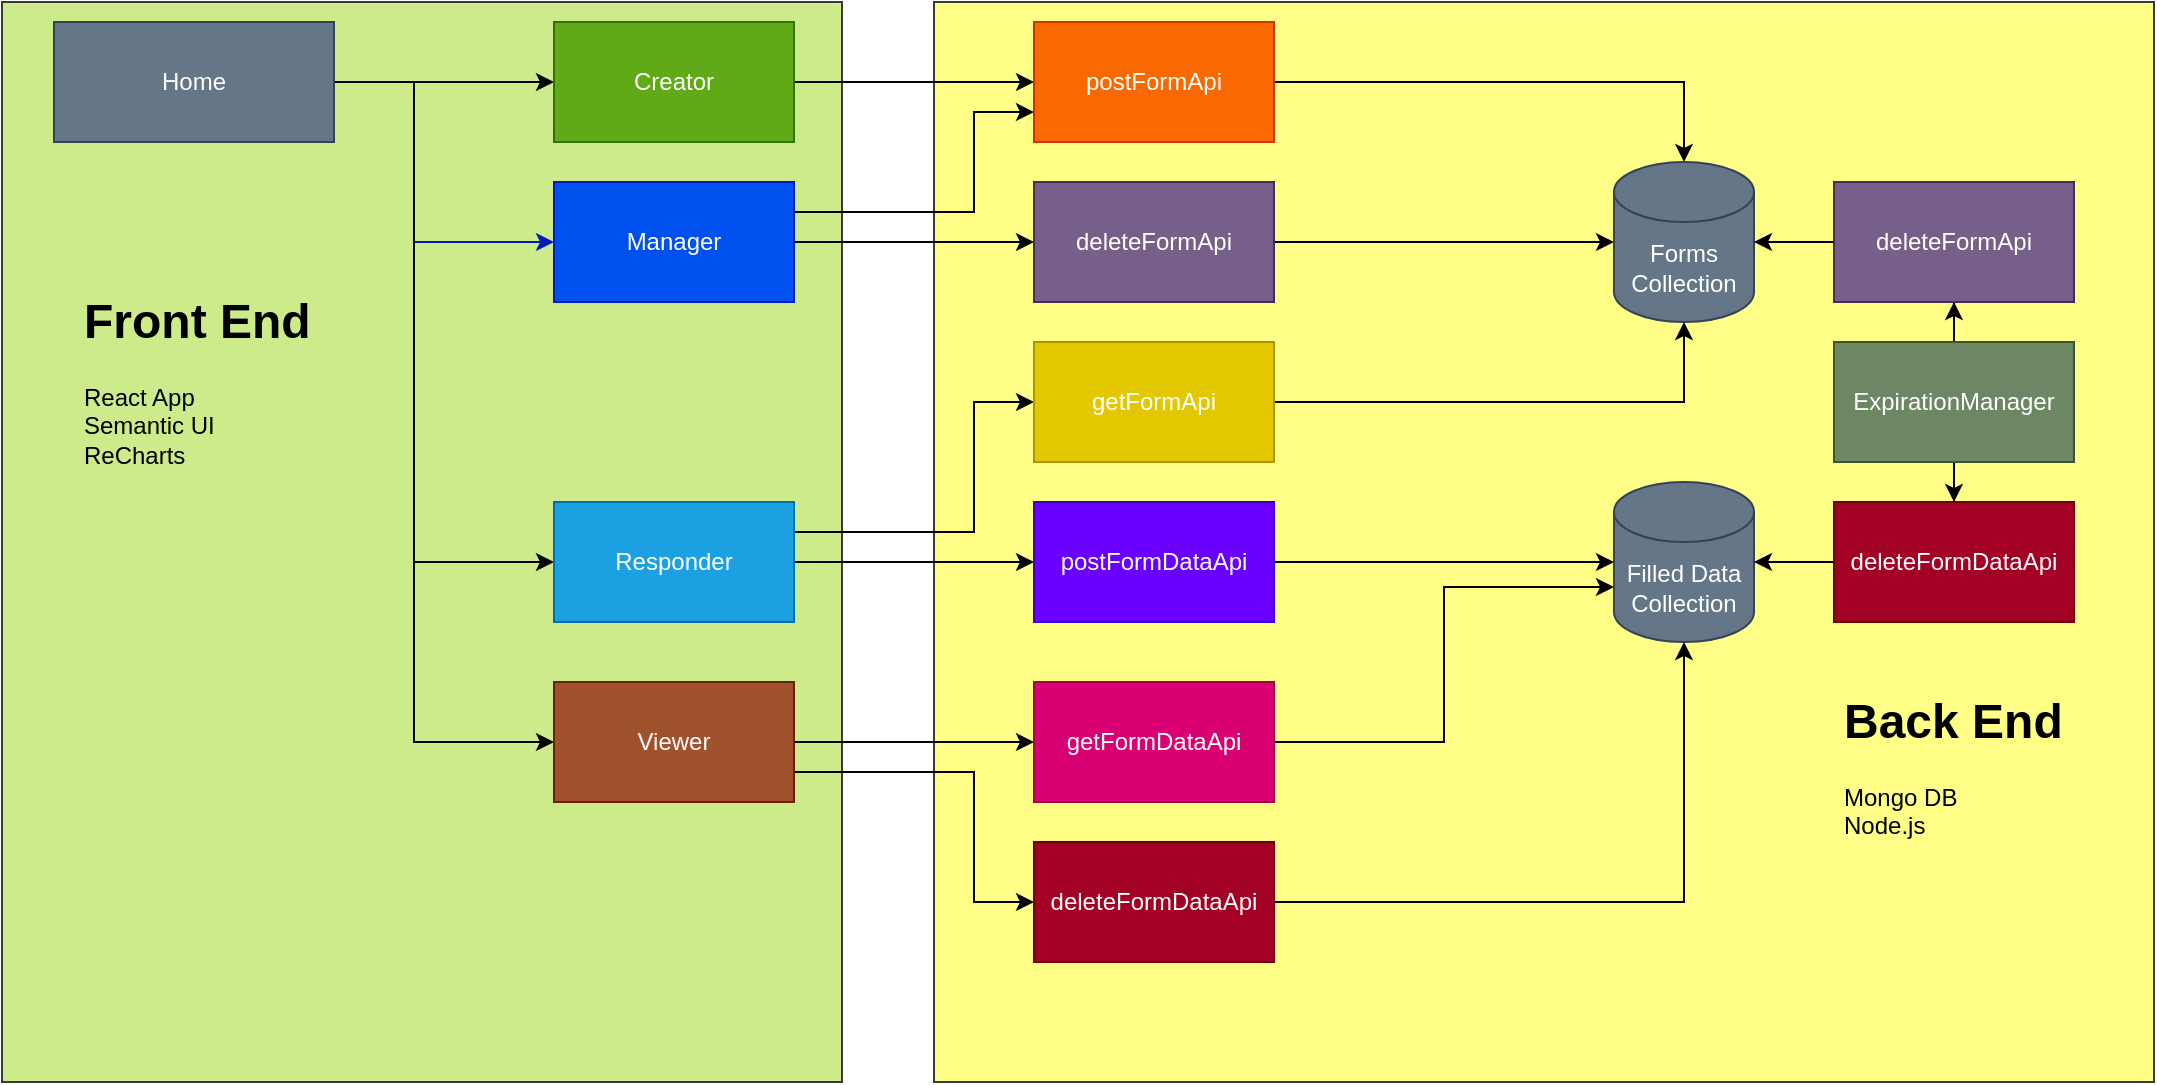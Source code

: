 <mxfile version="14.4.3" type="device" pages="3"><diagram id="ip0GD3TOABlRzmwwLlNi" name="Overview"><mxGraphModel dx="1773" dy="611" grid="1" gridSize="10" guides="1" tooltips="1" connect="1" arrows="1" fold="1" page="1" pageScale="1" pageWidth="827" pageHeight="1169" math="0" shadow="0"><root><mxCell id="ZzINj5HEhAjr9BYwhMm--0"/><mxCell id="ZzINj5HEhAjr9BYwhMm--1" parent="ZzINj5HEhAjr9BYwhMm--0"/><mxCell id="8KUjQ3FEUpqwFvOfP_J8-3" value="" style="rounded=0;whiteSpace=wrap;html=1;fillColor=#ffff88;strokeColor=#36393d;" parent="ZzINj5HEhAjr9BYwhMm--1" vertex="1"><mxGeometry x="-334" y="20" width="610" height="540" as="geometry"/></mxCell><mxCell id="8KUjQ3FEUpqwFvOfP_J8-1" value="" style="rounded=0;whiteSpace=wrap;html=1;fillColor=#cdeb8b;strokeColor=#36393d;" parent="ZzINj5HEhAjr9BYwhMm--1" vertex="1"><mxGeometry x="-800" y="20" width="420" height="540" as="geometry"/></mxCell><mxCell id="ZzINj5HEhAjr9BYwhMm--9" style="edgeStyle=orthogonalEdgeStyle;rounded=0;orthogonalLoop=1;jettySize=auto;html=1;exitX=1;exitY=0.5;exitDx=0;exitDy=0;" parent="ZzINj5HEhAjr9BYwhMm--1" source="ZzINj5HEhAjr9BYwhMm--2" target="ZzINj5HEhAjr9BYwhMm--3" edge="1"><mxGeometry relative="1" as="geometry"/></mxCell><mxCell id="ZzINj5HEhAjr9BYwhMm--10" style="edgeStyle=orthogonalEdgeStyle;rounded=0;orthogonalLoop=1;jettySize=auto;html=1;entryX=0;entryY=0.5;entryDx=0;entryDy=0;" parent="ZzINj5HEhAjr9BYwhMm--1" source="ZzINj5HEhAjr9BYwhMm--2" target="ZzINj5HEhAjr9BYwhMm--4" edge="1"><mxGeometry relative="1" as="geometry"><Array as="points"><mxPoint x="-594" y="60"/><mxPoint x="-594" y="300"/></Array></mxGeometry></mxCell><mxCell id="ZzINj5HEhAjr9BYwhMm--11" style="edgeStyle=orthogonalEdgeStyle;rounded=0;orthogonalLoop=1;jettySize=auto;html=1;entryX=0;entryY=0.5;entryDx=0;entryDy=0;fillColor=#0050ef;strokeColor=#001DBC;" parent="ZzINj5HEhAjr9BYwhMm--1" source="ZzINj5HEhAjr9BYwhMm--2" target="ZzINj5HEhAjr9BYwhMm--7" edge="1"><mxGeometry relative="1" as="geometry"><Array as="points"><mxPoint x="-594" y="60"/><mxPoint x="-594" y="140"/></Array></mxGeometry></mxCell><mxCell id="ZzINj5HEhAjr9BYwhMm--12" style="edgeStyle=orthogonalEdgeStyle;rounded=0;orthogonalLoop=1;jettySize=auto;html=1;entryX=0;entryY=0.5;entryDx=0;entryDy=0;" parent="ZzINj5HEhAjr9BYwhMm--1" source="ZzINj5HEhAjr9BYwhMm--2" target="ZzINj5HEhAjr9BYwhMm--8" edge="1"><mxGeometry relative="1" as="geometry"><Array as="points"><mxPoint x="-594" y="60"/><mxPoint x="-594" y="390"/></Array></mxGeometry></mxCell><mxCell id="ZzINj5HEhAjr9BYwhMm--2" value="Home" style="rounded=0;whiteSpace=wrap;html=1;fillColor=#647687;strokeColor=#314354;fontColor=#ffffff;" parent="ZzINj5HEhAjr9BYwhMm--1" vertex="1"><mxGeometry x="-774" y="30" width="140" height="60" as="geometry"/></mxCell><mxCell id="8KUjQ3FEUpqwFvOfP_J8-18" style="edgeStyle=orthogonalEdgeStyle;rounded=0;orthogonalLoop=1;jettySize=auto;html=1;exitX=1;exitY=0.5;exitDx=0;exitDy=0;entryX=0;entryY=0.5;entryDx=0;entryDy=0;" parent="ZzINj5HEhAjr9BYwhMm--1" source="ZzINj5HEhAjr9BYwhMm--3" target="8KUjQ3FEUpqwFvOfP_J8-6" edge="1"><mxGeometry relative="1" as="geometry"/></mxCell><mxCell id="ZzINj5HEhAjr9BYwhMm--3" value="Creator" style="rounded=0;whiteSpace=wrap;html=1;fillColor=#60a917;strokeColor=#2D7600;fontColor=#ffffff;" parent="ZzINj5HEhAjr9BYwhMm--1" vertex="1"><mxGeometry x="-524" y="30" width="120" height="60" as="geometry"/></mxCell><mxCell id="8KUjQ3FEUpqwFvOfP_J8-23" style="edgeStyle=orthogonalEdgeStyle;rounded=0;orthogonalLoop=1;jettySize=auto;html=1;exitX=1;exitY=0.5;exitDx=0;exitDy=0;entryX=0;entryY=0.5;entryDx=0;entryDy=0;" parent="ZzINj5HEhAjr9BYwhMm--1" source="ZzINj5HEhAjr9BYwhMm--4" target="v5hkT7UyD2y0NiFQDt-x-2" edge="1"><mxGeometry relative="1" as="geometry"/></mxCell><mxCell id="KVjJ1dFbnDkXDLXnXklk-0" style="edgeStyle=orthogonalEdgeStyle;rounded=0;orthogonalLoop=1;jettySize=auto;html=1;exitX=1;exitY=0.25;exitDx=0;exitDy=0;entryX=0;entryY=0.5;entryDx=0;entryDy=0;" parent="ZzINj5HEhAjr9BYwhMm--1" source="ZzINj5HEhAjr9BYwhMm--4" target="8KUjQ3FEUpqwFvOfP_J8-7" edge="1"><mxGeometry relative="1" as="geometry"><Array as="points"><mxPoint x="-314" y="285"/><mxPoint x="-314" y="220"/></Array></mxGeometry></mxCell><mxCell id="ZzINj5HEhAjr9BYwhMm--4" value="Responder" style="rounded=0;whiteSpace=wrap;html=1;fillColor=#1ba1e2;strokeColor=#006EAF;fontColor=#ffffff;" parent="ZzINj5HEhAjr9BYwhMm--1" vertex="1"><mxGeometry x="-524" y="270" width="120" height="60" as="geometry"/></mxCell><mxCell id="8KUjQ3FEUpqwFvOfP_J8-24" style="edgeStyle=orthogonalEdgeStyle;rounded=0;orthogonalLoop=1;jettySize=auto;html=1;entryX=0;entryY=0.5;entryDx=0;entryDy=0;" parent="ZzINj5HEhAjr9BYwhMm--1" source="ZzINj5HEhAjr9BYwhMm--7" target="8KUjQ3FEUpqwFvOfP_J8-8" edge="1"><mxGeometry relative="1" as="geometry"/></mxCell><mxCell id="v5hkT7UyD2y0NiFQDt-x-8" style="edgeStyle=orthogonalEdgeStyle;rounded=0;orthogonalLoop=1;jettySize=auto;html=1;exitX=1;exitY=0.25;exitDx=0;exitDy=0;entryX=0;entryY=0.75;entryDx=0;entryDy=0;" parent="ZzINj5HEhAjr9BYwhMm--1" source="ZzINj5HEhAjr9BYwhMm--7" target="8KUjQ3FEUpqwFvOfP_J8-6" edge="1"><mxGeometry relative="1" as="geometry"><Array as="points"><mxPoint x="-314" y="125"/><mxPoint x="-314" y="75"/></Array></mxGeometry></mxCell><mxCell id="ZzINj5HEhAjr9BYwhMm--7" value="Manager" style="rounded=0;whiteSpace=wrap;html=1;fillColor=#0050ef;strokeColor=#001DBC;fontColor=#ffffff;" parent="ZzINj5HEhAjr9BYwhMm--1" vertex="1"><mxGeometry x="-524" y="110" width="120" height="60" as="geometry"/></mxCell><mxCell id="5HTo24zrofHXZ0VNG239-2" style="edgeStyle=orthogonalEdgeStyle;rounded=0;orthogonalLoop=1;jettySize=auto;html=1;" parent="ZzINj5HEhAjr9BYwhMm--1" source="ZzINj5HEhAjr9BYwhMm--8" target="v5hkT7UyD2y0NiFQDt-x-4" edge="1"><mxGeometry relative="1" as="geometry"/></mxCell><mxCell id="5HTo24zrofHXZ0VNG239-3" style="edgeStyle=orthogonalEdgeStyle;rounded=0;orthogonalLoop=1;jettySize=auto;html=1;exitX=1;exitY=0.75;exitDx=0;exitDy=0;entryX=0;entryY=0.5;entryDx=0;entryDy=0;" parent="ZzINj5HEhAjr9BYwhMm--1" source="ZzINj5HEhAjr9BYwhMm--8" target="v5hkT7UyD2y0NiFQDt-x-5" edge="1"><mxGeometry relative="1" as="geometry"><Array as="points"><mxPoint x="-314" y="405"/><mxPoint x="-314" y="470"/></Array></mxGeometry></mxCell><mxCell id="ZzINj5HEhAjr9BYwhMm--8" value="Viewer" style="rounded=0;whiteSpace=wrap;html=1;fillColor=#a0522d;strokeColor=#6D1F00;fontColor=#ffffff;" parent="ZzINj5HEhAjr9BYwhMm--1" vertex="1"><mxGeometry x="-524" y="360" width="120" height="60" as="geometry"/></mxCell><mxCell id="8KUjQ3FEUpqwFvOfP_J8-2" value="&lt;h1&gt;Front End&lt;/h1&gt;&lt;div&gt;React App&lt;/div&gt;&lt;div&gt;Semantic UI&lt;/div&gt;&lt;div&gt;ReCharts&lt;/div&gt;" style="text;html=1;strokeColor=none;fillColor=none;spacing=5;spacingTop=-20;whiteSpace=wrap;overflow=hidden;rounded=0;" parent="ZzINj5HEhAjr9BYwhMm--1" vertex="1"><mxGeometry x="-764" y="160" width="140" height="100" as="geometry"/></mxCell><mxCell id="8KUjQ3FEUpqwFvOfP_J8-4" value="&lt;h1&gt;Back End&lt;/h1&gt;&lt;div&gt;Mongo DB&lt;/div&gt;&lt;div&gt;Node.js&lt;/div&gt;" style="text;html=1;strokeColor=none;fillColor=none;spacing=5;spacingTop=-20;whiteSpace=wrap;overflow=hidden;rounded=0;" parent="ZzINj5HEhAjr9BYwhMm--1" vertex="1"><mxGeometry x="116" y="360" width="140" height="90" as="geometry"/></mxCell><mxCell id="5HTo24zrofHXZ0VNG239-11" style="edgeStyle=orthogonalEdgeStyle;rounded=0;orthogonalLoop=1;jettySize=auto;html=1;" parent="ZzINj5HEhAjr9BYwhMm--1" source="8KUjQ3FEUpqwFvOfP_J8-6" target="8KUjQ3FEUpqwFvOfP_J8-16" edge="1"><mxGeometry relative="1" as="geometry"/></mxCell><mxCell id="8KUjQ3FEUpqwFvOfP_J8-6" value="postFormApi" style="rounded=0;whiteSpace=wrap;html=1;fillColor=#fa6800;strokeColor=#C73500;fontColor=#ffffff;" parent="ZzINj5HEhAjr9BYwhMm--1" vertex="1"><mxGeometry x="-284" y="30" width="120" height="60" as="geometry"/></mxCell><mxCell id="5HTo24zrofHXZ0VNG239-8" style="edgeStyle=orthogonalEdgeStyle;rounded=0;orthogonalLoop=1;jettySize=auto;html=1;" parent="ZzINj5HEhAjr9BYwhMm--1" source="8KUjQ3FEUpqwFvOfP_J8-7" target="8KUjQ3FEUpqwFvOfP_J8-16" edge="1"><mxGeometry relative="1" as="geometry"/></mxCell><mxCell id="8KUjQ3FEUpqwFvOfP_J8-7" value="getFormApi" style="rounded=0;whiteSpace=wrap;html=1;fillColor=#e3c800;strokeColor=#B09500;fontColor=#ffffff;" parent="ZzINj5HEhAjr9BYwhMm--1" vertex="1"><mxGeometry x="-284" y="190" width="120" height="60" as="geometry"/></mxCell><mxCell id="5HTo24zrofHXZ0VNG239-10" style="edgeStyle=orthogonalEdgeStyle;rounded=0;orthogonalLoop=1;jettySize=auto;html=1;entryX=0;entryY=0.5;entryDx=0;entryDy=0;entryPerimeter=0;" parent="ZzINj5HEhAjr9BYwhMm--1" source="8KUjQ3FEUpqwFvOfP_J8-8" target="8KUjQ3FEUpqwFvOfP_J8-16" edge="1"><mxGeometry relative="1" as="geometry"/></mxCell><mxCell id="8KUjQ3FEUpqwFvOfP_J8-8" value="deleteFormApi" style="rounded=0;whiteSpace=wrap;html=1;fillColor=#76608a;strokeColor=#432D57;fontColor=#ffffff;" parent="ZzINj5HEhAjr9BYwhMm--1" vertex="1"><mxGeometry x="-284" y="110" width="120" height="60" as="geometry"/></mxCell><mxCell id="8KUjQ3FEUpqwFvOfP_J8-16" value="Forms Collection" style="shape=cylinder3;whiteSpace=wrap;html=1;boundedLbl=1;backgroundOutline=1;size=15;fillColor=#647687;strokeColor=#314354;fontColor=#ffffff;" parent="ZzINj5HEhAjr9BYwhMm--1" vertex="1"><mxGeometry x="6" y="100" width="70" height="80" as="geometry"/></mxCell><mxCell id="v5hkT7UyD2y0NiFQDt-x-1" value="Filled Data Collection" style="shape=cylinder3;whiteSpace=wrap;html=1;boundedLbl=1;backgroundOutline=1;size=15;fillColor=#647687;strokeColor=#314354;fontColor=#ffffff;" parent="ZzINj5HEhAjr9BYwhMm--1" vertex="1"><mxGeometry x="6" y="260" width="70" height="80" as="geometry"/></mxCell><mxCell id="5HTo24zrofHXZ0VNG239-4" style="edgeStyle=orthogonalEdgeStyle;rounded=0;orthogonalLoop=1;jettySize=auto;html=1;" parent="ZzINj5HEhAjr9BYwhMm--1" source="v5hkT7UyD2y0NiFQDt-x-2" target="v5hkT7UyD2y0NiFQDt-x-1" edge="1"><mxGeometry relative="1" as="geometry"/></mxCell><mxCell id="v5hkT7UyD2y0NiFQDt-x-2" value="postFormDataApi" style="rounded=0;whiteSpace=wrap;html=1;fillColor=#6a00ff;strokeColor=#3700CC;fontColor=#ffffff;" parent="ZzINj5HEhAjr9BYwhMm--1" vertex="1"><mxGeometry x="-284" y="270" width="120" height="60" as="geometry"/></mxCell><mxCell id="5HTo24zrofHXZ0VNG239-5" style="edgeStyle=orthogonalEdgeStyle;rounded=0;orthogonalLoop=1;jettySize=auto;html=1;entryX=0;entryY=0;entryDx=0;entryDy=52.5;entryPerimeter=0;" parent="ZzINj5HEhAjr9BYwhMm--1" source="v5hkT7UyD2y0NiFQDt-x-4" target="v5hkT7UyD2y0NiFQDt-x-1" edge="1"><mxGeometry relative="1" as="geometry"/></mxCell><mxCell id="v5hkT7UyD2y0NiFQDt-x-4" value="getFormDataApi" style="rounded=0;whiteSpace=wrap;html=1;fillColor=#d80073;strokeColor=#A50040;fontColor=#ffffff;" parent="ZzINj5HEhAjr9BYwhMm--1" vertex="1"><mxGeometry x="-284" y="360" width="120" height="60" as="geometry"/></mxCell><mxCell id="5HTo24zrofHXZ0VNG239-7" style="edgeStyle=orthogonalEdgeStyle;rounded=0;orthogonalLoop=1;jettySize=auto;html=1;entryX=0.5;entryY=1;entryDx=0;entryDy=0;entryPerimeter=0;" parent="ZzINj5HEhAjr9BYwhMm--1" source="v5hkT7UyD2y0NiFQDt-x-5" target="v5hkT7UyD2y0NiFQDt-x-1" edge="1"><mxGeometry relative="1" as="geometry"/></mxCell><mxCell id="v5hkT7UyD2y0NiFQDt-x-5" value="deleteFormDataApi" style="rounded=0;whiteSpace=wrap;html=1;fillColor=#a20025;strokeColor=#6F0000;fontColor=#ffffff;" parent="ZzINj5HEhAjr9BYwhMm--1" vertex="1"><mxGeometry x="-284" y="440" width="120" height="60" as="geometry"/></mxCell><mxCell id="vn7jpldYnBjdWPEOqDJO-8" value="" style="edgeStyle=orthogonalEdgeStyle;rounded=0;orthogonalLoop=1;jettySize=auto;html=1;" parent="ZzINj5HEhAjr9BYwhMm--1" source="vn7jpldYnBjdWPEOqDJO-2" target="vn7jpldYnBjdWPEOqDJO-4" edge="1"><mxGeometry relative="1" as="geometry"/></mxCell><mxCell id="vn7jpldYnBjdWPEOqDJO-9" value="" style="edgeStyle=orthogonalEdgeStyle;rounded=0;orthogonalLoop=1;jettySize=auto;html=1;" parent="ZzINj5HEhAjr9BYwhMm--1" source="vn7jpldYnBjdWPEOqDJO-2" target="vn7jpldYnBjdWPEOqDJO-3" edge="1"><mxGeometry relative="1" as="geometry"/></mxCell><mxCell id="vn7jpldYnBjdWPEOqDJO-2" value="ExpirationManager" style="rounded=0;whiteSpace=wrap;html=1;fillColor=#6d8764;strokeColor=#3A5431;fontColor=#ffffff;" parent="ZzINj5HEhAjr9BYwhMm--1" vertex="1"><mxGeometry x="116" y="190" width="120" height="60" as="geometry"/></mxCell><mxCell id="vn7jpldYnBjdWPEOqDJO-5" value="" style="edgeStyle=orthogonalEdgeStyle;rounded=0;orthogonalLoop=1;jettySize=auto;html=1;" parent="ZzINj5HEhAjr9BYwhMm--1" source="vn7jpldYnBjdWPEOqDJO-3" target="8KUjQ3FEUpqwFvOfP_J8-16" edge="1"><mxGeometry relative="1" as="geometry"/></mxCell><mxCell id="vn7jpldYnBjdWPEOqDJO-3" value="deleteFormApi" style="rounded=0;whiteSpace=wrap;html=1;fillColor=#76608a;strokeColor=#432D57;fontColor=#ffffff;" parent="ZzINj5HEhAjr9BYwhMm--1" vertex="1"><mxGeometry x="116" y="110" width="120" height="60" as="geometry"/></mxCell><mxCell id="vn7jpldYnBjdWPEOqDJO-6" value="" style="edgeStyle=orthogonalEdgeStyle;rounded=0;orthogonalLoop=1;jettySize=auto;html=1;" parent="ZzINj5HEhAjr9BYwhMm--1" source="vn7jpldYnBjdWPEOqDJO-4" target="v5hkT7UyD2y0NiFQDt-x-1" edge="1"><mxGeometry relative="1" as="geometry"/></mxCell><mxCell id="vn7jpldYnBjdWPEOqDJO-4" value="deleteFormDataApi" style="rounded=0;whiteSpace=wrap;html=1;fillColor=#a20025;strokeColor=#6F0000;fontColor=#ffffff;" parent="ZzINj5HEhAjr9BYwhMm--1" vertex="1"><mxGeometry x="116" y="270" width="120" height="60" as="geometry"/></mxCell></root></mxGraphModel></diagram><diagram id="ZBLLXmdxdSICBbJErxGB" name="Creator Prototype"><mxGraphModel dx="1639" dy="815" grid="1" gridSize="10" guides="1" tooltips="1" connect="1" arrows="1" fold="1" page="1" pageScale="1" pageWidth="827" pageHeight="1169" math="0" shadow="0"><root><mxCell id="XFhWox2YsQf1hIdCXgJh-0"/><mxCell id="XFhWox2YsQf1hIdCXgJh-1" parent="XFhWox2YsQf1hIdCXgJh-0"/><mxCell id="DUW1OQZCV5YtFnMzEw4C-5" value="" style="rounded=0;whiteSpace=wrap;html=1;fillColor=#1ba1e2;strokeColor=#006EAF;fontColor=#ffffff;" parent="XFhWox2YsQf1hIdCXgJh-1" vertex="1"><mxGeometry x="-790" y="470" width="940" height="260" as="geometry"/></mxCell><mxCell id="v8adt-NJSHL02NhxURYE-0" value="Canvas" style="rounded=0;whiteSpace=wrap;html=1;fillColor=#e1d5e7;strokeColor=#9673a6;" parent="XFhWox2YsQf1hIdCXgJh-1" vertex="1"><mxGeometry x="-290" y="240" width="120" height="60" as="geometry"/></mxCell><mxCell id="v8adt-NJSHL02NhxURYE-9" style="edgeStyle=orthogonalEdgeStyle;rounded=0;orthogonalLoop=1;jettySize=auto;html=1;exitX=0;exitY=0.5;exitDx=0;exitDy=0;" parent="XFhWox2YsQf1hIdCXgJh-1" source="v8adt-NJSHL02NhxURYE-1" edge="1"><mxGeometry relative="1" as="geometry"><mxPoint x="-760" y="211" as="targetPoint"/></mxGeometry></mxCell><mxCell id="DUW1OQZCV5YtFnMzEw4C-11" value="sendTool" style="edgeLabel;html=1;align=center;verticalAlign=middle;resizable=0;points=[];fontStyle=1" parent="v8adt-NJSHL02NhxURYE-9" vertex="1" connectable="0"><mxGeometry x="-0.277" y="1" relative="1" as="geometry"><mxPoint as="offset"/></mxGeometry></mxCell><mxCell id="v8adt-NJSHL02NhxURYE-1" value="Tools" style="rounded=0;whiteSpace=wrap;html=1;fillColor=#d5e8d4;strokeColor=#82b366;" parent="XFhWox2YsQf1hIdCXgJh-1" vertex="1"><mxGeometry x="-560" y="340" width="120" height="60" as="geometry"/></mxCell><mxCell id="v8adt-NJSHL02NhxURYE-5" style="edgeStyle=orthogonalEdgeStyle;rounded=0;orthogonalLoop=1;jettySize=auto;html=1;entryX=1;entryY=0.75;entryDx=0;entryDy=0;exitX=0;exitY=0.75;exitDx=0;exitDy=0;" parent="XFhWox2YsQf1hIdCXgJh-1" source="v8adt-NJSHL02NhxURYE-2" target="v8adt-NJSHL02NhxURYE-4" edge="1"><mxGeometry relative="1" as="geometry"/></mxCell><mxCell id="DUW1OQZCV5YtFnMzEw4C-14" value="&lt;b&gt;sendAction&lt;/b&gt;" style="edgeLabel;html=1;align=center;verticalAlign=middle;resizable=0;points=[];" parent="v8adt-NJSHL02NhxURYE-5" vertex="1" connectable="0"><mxGeometry x="-0.032" y="-1" relative="1" as="geometry"><mxPoint as="offset"/></mxGeometry></mxCell><mxCell id="Ub5a3j91QYYkffyeymH4-0" style="edgeStyle=orthogonalEdgeStyle;rounded=0;orthogonalLoop=1;jettySize=auto;html=1;exitX=0;exitY=0.25;exitDx=0;exitDy=0;entryX=0.5;entryY=1;entryDx=0;entryDy=0;" parent="XFhWox2YsQf1hIdCXgJh-1" source="v8adt-NJSHL02NhxURYE-2" target="v8adt-NJSHL02NhxURYE-12" edge="1"><mxGeometry relative="1" as="geometry"/></mxCell><mxCell id="Ub5a3j91QYYkffyeymH4-1" value="previewForm" style="edgeLabel;html=1;align=center;verticalAlign=middle;resizable=0;points=[];fontStyle=1" parent="Ub5a3j91QYYkffyeymH4-0" vertex="1" connectable="0"><mxGeometry x="-0.032" y="-2" relative="1" as="geometry"><mxPoint as="offset"/></mxGeometry></mxCell><mxCell id="v8adt-NJSHL02NhxURYE-2" value="Creator Menu" style="rounded=0;whiteSpace=wrap;html=1;fillColor=#ffe6cc;strokeColor=#d79b00;fontStyle=1" parent="XFhWox2YsQf1hIdCXgJh-1" vertex="1"><mxGeometry x="-290" y="150" width="120" height="60" as="geometry"/></mxCell><mxCell id="4fm5DcUZ0HE-MeSyiVo0-0" style="edgeStyle=orthogonalEdgeStyle;rounded=0;orthogonalLoop=1;jettySize=auto;html=1;exitX=0.855;exitY=1;exitDx=0;exitDy=-4.35;exitPerimeter=0;entryX=0.675;entryY=0;entryDx=0;entryDy=0;entryPerimeter=0;" parent="XFhWox2YsQf1hIdCXgJh-1" source="v8adt-NJSHL02NhxURYE-3" target="v8adt-NJSHL02NhxURYE-4" edge="1"><mxGeometry relative="1" as="geometry"/></mxCell><mxCell id="oweIoqwAIqtZ7DDy4SrF-1" value="getContext" style="edgeLabel;html=1;align=center;verticalAlign=middle;resizable=0;points=[];" parent="4fm5DcUZ0HE-MeSyiVo0-0" vertex="1" connectable="0"><mxGeometry x="0.054" y="1" relative="1" as="geometry"><mxPoint x="18.35" y="-3.83" as="offset"/></mxGeometry></mxCell><mxCell id="DUW1OQZCV5YtFnMzEw4C-18" style="edgeStyle=orthogonalEdgeStyle;rounded=0;orthogonalLoop=1;jettySize=auto;html=1;" parent="XFhWox2YsQf1hIdCXgJh-1" source="v8adt-NJSHL02NhxURYE-3" target="v8adt-NJSHL02NhxURYE-12" edge="1"><mxGeometry relative="1" as="geometry"/></mxCell><mxCell id="Ub5a3j91QYYkffyeymH4-2" value="getContext" style="edgeLabel;html=1;align=center;verticalAlign=middle;resizable=0;points=[];" parent="DUW1OQZCV5YtFnMzEw4C-18" vertex="1" connectable="0"><mxGeometry x="0.311" relative="1" as="geometry"><mxPoint x="-19" as="offset"/></mxGeometry></mxCell><mxCell id="v8adt-NJSHL02NhxURYE-3" value="Context" style="shape=cylinder3;whiteSpace=wrap;html=1;boundedLbl=1;backgroundOutline=1;size=15;fillColor=#647687;strokeColor=#314354;fontColor=#ffffff;" parent="XFhWox2YsQf1hIdCXgJh-1" vertex="1"><mxGeometry x="-750" width="60" height="80" as="geometry"/></mxCell><mxCell id="v8adt-NJSHL02NhxURYE-7" style="edgeStyle=orthogonalEdgeStyle;rounded=0;orthogonalLoop=1;jettySize=auto;html=1;entryX=0;entryY=0.5;entryDx=0;entryDy=0;" parent="XFhWox2YsQf1hIdCXgJh-1" source="4fm5DcUZ0HE-MeSyiVo0-4" target="v8adt-NJSHL02NhxURYE-0" edge="1"><mxGeometry relative="1" as="geometry"><Array as="points"/></mxGeometry></mxCell><mxCell id="DUW1OQZCV5YtFnMzEw4C-13" value="component" style="edgeLabel;html=1;align=center;verticalAlign=middle;resizable=0;points=[];" parent="v8adt-NJSHL02NhxURYE-7" vertex="1" connectable="0"><mxGeometry x="-0.275" y="-2" relative="1" as="geometry"><mxPoint x="11" y="-2" as="offset"/></mxGeometry></mxCell><mxCell id="4fm5DcUZ0HE-MeSyiVo0-3" style="edgeStyle=orthogonalEdgeStyle;rounded=0;orthogonalLoop=1;jettySize=auto;html=1;exitX=0.5;exitY=0;exitDx=0;exitDy=0;entryX=0.5;entryY=1;entryDx=0;entryDy=0;entryPerimeter=0;" parent="XFhWox2YsQf1hIdCXgJh-1" source="v8adt-NJSHL02NhxURYE-4" target="v8adt-NJSHL02NhxURYE-3" edge="1"><mxGeometry relative="1" as="geometry"/></mxCell><mxCell id="oweIoqwAIqtZ7DDy4SrF-0" value="setContext" style="edgeLabel;html=1;align=center;verticalAlign=middle;resizable=0;points=[];" parent="4fm5DcUZ0HE-MeSyiVo0-3" vertex="1" connectable="0"><mxGeometry x="0.114" y="1" relative="1" as="geometry"><mxPoint x="-29" as="offset"/></mxGeometry></mxCell><mxCell id="v8adt-NJSHL02NhxURYE-4" value="Creator" style="rounded=0;whiteSpace=wrap;html=1;fillColor=#fff2cc;strokeColor=#d6b656;" parent="XFhWox2YsQf1hIdCXgJh-1" vertex="1"><mxGeometry x="-780" y="150" width="120" height="60" as="geometry"/></mxCell><mxCell id="DUW1OQZCV5YtFnMzEw4C-4" style="edgeStyle=orthogonalEdgeStyle;rounded=0;orthogonalLoop=1;jettySize=auto;html=1;exitX=1;exitY=0.25;exitDx=0;exitDy=0;entryX=0;entryY=0.25;entryDx=0;entryDy=0;" parent="XFhWox2YsQf1hIdCXgJh-1" source="v8adt-NJSHL02NhxURYE-12" target="DUW1OQZCV5YtFnMzEw4C-0" edge="1"><mxGeometry relative="1" as="geometry"/></mxCell><mxCell id="DUW1OQZCV5YtFnMzEw4C-16" value="createNewTool" style="edgeLabel;html=1;align=center;verticalAlign=middle;resizable=0;points=[];" parent="DUW1OQZCV5YtFnMzEw4C-4" vertex="1" connectable="0"><mxGeometry x="-0.105" y="-1" relative="1" as="geometry"><mxPoint as="offset"/></mxGeometry></mxCell><mxCell id="v8adt-NJSHL02NhxURYE-12" value="Preview" style="rounded=0;whiteSpace=wrap;html=1;fillColor=#f8cecc;strokeColor=#b85450;" parent="XFhWox2YsQf1hIdCXgJh-1" vertex="1"><mxGeometry x="-600" y="10" width="120" height="60" as="geometry"/></mxCell><mxCell id="0p5B9C4igh3N_KUCHto4-0" value="" style="edgeStyle=orthogonalEdgeStyle;rounded=0;orthogonalLoop=1;jettySize=auto;html=1;" parent="XFhWox2YsQf1hIdCXgJh-1" source="0p5B9C4igh3N_KUCHto4-1" target="0p5B9C4igh3N_KUCHto4-5" edge="1"><mxGeometry relative="1" as="geometry"/></mxCell><mxCell id="0p5B9C4igh3N_KUCHto4-1" value="createCanvasTool" style="rounded=0;whiteSpace=wrap;html=1;fillColor=#d5e8d4;strokeColor=#82b366;" parent="XFhWox2YsQf1hIdCXgJh-1" vertex="1"><mxGeometry x="-320" y="540" width="120" height="60" as="geometry"/></mxCell><mxCell id="0p5B9C4igh3N_KUCHto4-2" value="" style="edgeStyle=orthogonalEdgeStyle;rounded=0;orthogonalLoop=1;jettySize=auto;html=1;" parent="XFhWox2YsQf1hIdCXgJh-1" source="0p5B9C4igh3N_KUCHto4-4" target="0p5B9C4igh3N_KUCHto4-1" edge="1"><mxGeometry relative="1" as="geometry"/></mxCell><mxCell id="0p5B9C4igh3N_KUCHto4-3" value="Props" style="edgeLabel;html=1;align=center;verticalAlign=middle;resizable=0;points=[];" parent="0p5B9C4igh3N_KUCHto4-2" vertex="1" connectable="0"><mxGeometry x="-0.022" y="1" relative="1" as="geometry"><mxPoint as="offset"/></mxGeometry></mxCell><mxCell id="0p5B9C4igh3N_KUCHto4-4" value="createProps" style="rounded=0;whiteSpace=wrap;html=1;fillColor=#e1d5e7;strokeColor=#9673a6;" parent="XFhWox2YsQf1hIdCXgJh-1" vertex="1"><mxGeometry x="-540" y="540" width="120" height="60" as="geometry"/></mxCell><mxCell id="Ub5a3j91QYYkffyeymH4-15" style="edgeStyle=orthogonalEdgeStyle;rounded=0;orthogonalLoop=1;jettySize=auto;html=1;exitX=0.75;exitY=0;exitDx=0;exitDy=0;entryX=0.383;entryY=0.013;entryDx=0;entryDy=0;entryPerimeter=0;" parent="XFhWox2YsQf1hIdCXgJh-1" source="0p5B9C4igh3N_KUCHto4-5" target="Ub5a3j91QYYkffyeymH4-3" edge="1"><mxGeometry relative="1" as="geometry"/></mxCell><mxCell id="Ub5a3j91QYYkffyeymH4-22" value="setContext" style="edgeLabel;html=1;align=center;verticalAlign=middle;resizable=0;points=[];" parent="Ub5a3j91QYYkffyeymH4-15" vertex="1" connectable="0"><mxGeometry x="-0.103" y="-2" relative="1" as="geometry"><mxPoint as="offset"/></mxGeometry></mxCell><mxCell id="0p5B9C4igh3N_KUCHto4-5" value="Component" style="rounded=1;whiteSpace=wrap;html=1;fillColor=#fff2cc;strokeColor=#d6b656;" parent="XFhWox2YsQf1hIdCXgJh-1" vertex="1"><mxGeometry x="-150" y="540" width="120" height="60" as="geometry"/></mxCell><mxCell id="0p5B9C4igh3N_KUCHto4-6" value="" style="rounded=1;whiteSpace=wrap;html=1;fillColor=#dae8fc;strokeColor=#6c8ebf;" parent="XFhWox2YsQf1hIdCXgJh-1" vertex="1"><mxGeometry x="-780" y="520" width="120" height="60" as="geometry"/></mxCell><mxCell id="0p5B9C4igh3N_KUCHto4-7" value="" style="rounded=1;whiteSpace=wrap;html=1;fillColor=#dae8fc;strokeColor=#6c8ebf;" parent="XFhWox2YsQf1hIdCXgJh-1" vertex="1"><mxGeometry x="-770" y="530" width="120" height="60" as="geometry"/></mxCell><mxCell id="0p5B9C4igh3N_KUCHto4-8" value="" style="edgeStyle=orthogonalEdgeStyle;rounded=0;orthogonalLoop=1;jettySize=auto;html=1;" parent="XFhWox2YsQf1hIdCXgJh-1" source="0p5B9C4igh3N_KUCHto4-12" target="0p5B9C4igh3N_KUCHto4-4" edge="1"><mxGeometry relative="1" as="geometry"/></mxCell><mxCell id="DUW1OQZCV5YtFnMzEw4C-7" value="{type: input,&lt;br&gt;kind: canas}" style="edgeLabel;html=1;align=center;verticalAlign=middle;resizable=0;points=[];" parent="0p5B9C4igh3N_KUCHto4-8" vertex="1" connectable="0"><mxGeometry x="-0.244" relative="1" as="geometry"><mxPoint x="6" as="offset"/></mxGeometry></mxCell><mxCell id="0p5B9C4igh3N_KUCHto4-10" style="edgeStyle=orthogonalEdgeStyle;rounded=0;orthogonalLoop=1;jettySize=auto;html=1;exitX=0.25;exitY=1;exitDx=0;exitDy=0;entryX=0;entryY=0.5;entryDx=0;entryDy=0;" parent="XFhWox2YsQf1hIdCXgJh-1" source="0p5B9C4igh3N_KUCHto4-12" target="0p5B9C4igh3N_KUCHto4-18" edge="1"><mxGeometry relative="1" as="geometry"/></mxCell><mxCell id="DUW1OQZCV5YtFnMzEw4C-8" value="{type: input,&lt;br&gt;kind: viewer}" style="edgeLabel;html=1;align=center;verticalAlign=middle;resizable=0;points=[];" parent="0p5B9C4igh3N_KUCHto4-10" vertex="1" connectable="0"><mxGeometry x="-0.367" y="1" relative="1" as="geometry"><mxPoint x="55" y="1" as="offset"/></mxGeometry></mxCell><mxCell id="0p5B9C4igh3N_KUCHto4-12" value="Tools" style="rounded=1;whiteSpace=wrap;html=1;fillColor=#dae8fc;strokeColor=#6c8ebf;" parent="XFhWox2YsQf1hIdCXgJh-1" vertex="1"><mxGeometry x="-770" y="540" width="120" height="60" as="geometry"/></mxCell><mxCell id="0p5B9C4igh3N_KUCHto4-13" value="" style="edgeStyle=orthogonalEdgeStyle;rounded=0;orthogonalLoop=1;jettySize=auto;html=1;" parent="XFhWox2YsQf1hIdCXgJh-1" source="0p5B9C4igh3N_KUCHto4-14" target="0p5B9C4igh3N_KUCHto4-15" edge="1"><mxGeometry relative="1" as="geometry"/></mxCell><mxCell id="0p5B9C4igh3N_KUCHto4-14" value="createViewerTool" style="rounded=0;whiteSpace=wrap;html=1;fillColor=#d5e8d4;strokeColor=#82b366;" parent="XFhWox2YsQf1hIdCXgJh-1" vertex="1"><mxGeometry x="-320" y="640" width="120" height="60" as="geometry"/></mxCell><mxCell id="Ub5a3j91QYYkffyeymH4-18" style="edgeStyle=orthogonalEdgeStyle;rounded=0;orthogonalLoop=1;jettySize=auto;html=1;exitX=0.75;exitY=1;exitDx=0;exitDy=0;entryX=0.5;entryY=1;entryDx=0;entryDy=0;entryPerimeter=0;" parent="XFhWox2YsQf1hIdCXgJh-1" source="0p5B9C4igh3N_KUCHto4-15" target="Ub5a3j91QYYkffyeymH4-11" edge="1"><mxGeometry relative="1" as="geometry"/></mxCell><mxCell id="Ub5a3j91QYYkffyeymH4-23" value="setContext" style="edgeLabel;html=1;align=center;verticalAlign=middle;resizable=0;points=[];" parent="Ub5a3j91QYYkffyeymH4-18" vertex="1" connectable="0"><mxGeometry x="-0.011" y="-2" relative="1" as="geometry"><mxPoint as="offset"/></mxGeometry></mxCell><mxCell id="0p5B9C4igh3N_KUCHto4-15" value="Component" style="rounded=1;whiteSpace=wrap;html=1;fillColor=#fff2cc;strokeColor=#d6b656;" parent="XFhWox2YsQf1hIdCXgJh-1" vertex="1"><mxGeometry x="-150" y="640" width="120" height="60" as="geometry"/></mxCell><mxCell id="0p5B9C4igh3N_KUCHto4-16" value="" style="edgeStyle=orthogonalEdgeStyle;rounded=0;orthogonalLoop=1;jettySize=auto;html=1;" parent="XFhWox2YsQf1hIdCXgJh-1" source="0p5B9C4igh3N_KUCHto4-18" target="0p5B9C4igh3N_KUCHto4-14" edge="1"><mxGeometry relative="1" as="geometry"/></mxCell><mxCell id="0p5B9C4igh3N_KUCHto4-17" value="Props" style="edgeLabel;html=1;align=center;verticalAlign=middle;resizable=0;points=[];" parent="0p5B9C4igh3N_KUCHto4-16" vertex="1" connectable="0"><mxGeometry x="-0.057" y="-1" relative="1" as="geometry"><mxPoint as="offset"/></mxGeometry></mxCell><mxCell id="0p5B9C4igh3N_KUCHto4-18" value="createProps" style="whiteSpace=wrap;html=1;fillColor=#e1d5e7;strokeColor=#9673a6;" parent="XFhWox2YsQf1hIdCXgJh-1" vertex="1"><mxGeometry x="-540" y="640" width="120" height="60" as="geometry"/></mxCell><mxCell id="0p5B9C4igh3N_KUCHto4-19" value="&lt;h1&gt;Tool Factory&lt;/h1&gt;" style="text;html=1;spacing=5;spacingTop=-20;whiteSpace=wrap;overflow=hidden;rounded=0;" parent="XFhWox2YsQf1hIdCXgJh-1" vertex="1"><mxGeometry x="-785" y="470" width="190" height="30" as="geometry"/></mxCell><mxCell id="4fm5DcUZ0HE-MeSyiVo0-4" value="Tool Factory" style="rounded=0;whiteSpace=wrap;html=1;fillColor=#1ba1e2;strokeColor=#006EAF;fontColor=#ffffff;" parent="XFhWox2YsQf1hIdCXgJh-1" vertex="1"><mxGeometry x="-560" y="240" width="120" height="60" as="geometry"/></mxCell><mxCell id="4fm5DcUZ0HE-MeSyiVo0-5" style="edgeStyle=orthogonalEdgeStyle;rounded=0;orthogonalLoop=1;jettySize=auto;html=1;entryX=0;entryY=0.5;entryDx=0;entryDy=0;" parent="XFhWox2YsQf1hIdCXgJh-1" source="v8adt-NJSHL02NhxURYE-4" target="4fm5DcUZ0HE-MeSyiVo0-4" edge="1"><mxGeometry relative="1" as="geometry"><mxPoint x="-690" y="210" as="sourcePoint"/><mxPoint x="-560" y="280" as="targetPoint"/><Array as="points"><mxPoint x="-670" y="270"/></Array></mxGeometry></mxCell><mxCell id="DUW1OQZCV5YtFnMzEw4C-12" value="createNewTool" style="edgeLabel;html=1;align=center;verticalAlign=middle;resizable=0;points=[];" parent="4fm5DcUZ0HE-MeSyiVo0-5" vertex="1" connectable="0"><mxGeometry x="0.187" y="4" relative="1" as="geometry"><mxPoint x="11" y="-6" as="offset"/></mxGeometry></mxCell><mxCell id="DUW1OQZCV5YtFnMzEw4C-3" style="edgeStyle=orthogonalEdgeStyle;rounded=0;orthogonalLoop=1;jettySize=auto;html=1;exitX=0;exitY=0.75;exitDx=0;exitDy=0;entryX=1;entryY=0.75;entryDx=0;entryDy=0;" parent="XFhWox2YsQf1hIdCXgJh-1" source="DUW1OQZCV5YtFnMzEw4C-0" target="v8adt-NJSHL02NhxURYE-12" edge="1"><mxGeometry relative="1" as="geometry"/></mxCell><mxCell id="DUW1OQZCV5YtFnMzEw4C-17" value="component" style="edgeLabel;html=1;align=center;verticalAlign=middle;resizable=0;points=[];" parent="DUW1OQZCV5YtFnMzEw4C-3" vertex="1" connectable="0"><mxGeometry x="-0.011" y="3" relative="1" as="geometry"><mxPoint y="-8" as="offset"/></mxGeometry></mxCell><mxCell id="DUW1OQZCV5YtFnMzEw4C-0" value="Tool Factory" style="rounded=0;whiteSpace=wrap;html=1;fillColor=#1ba1e2;strokeColor=#006EAF;fontColor=#ffffff;" parent="XFhWox2YsQf1hIdCXgJh-1" vertex="1"><mxGeometry x="-290" y="10" width="120" height="60" as="geometry"/></mxCell><mxCell id="oweIoqwAIqtZ7DDy4SrF-4" value="" style="edgeStyle=orthogonalEdgeStyle;rounded=0;orthogonalLoop=1;jettySize=auto;html=1;" parent="XFhWox2YsQf1hIdCXgJh-1" source="oweIoqwAIqtZ7DDy4SrF-3" target="v8adt-NJSHL02NhxURYE-2" edge="1"><mxGeometry relative="1" as="geometry"/></mxCell><mxCell id="oweIoqwAIqtZ7DDy4SrF-3" value="Templates" style="shape=cube;whiteSpace=wrap;html=1;boundedLbl=1;backgroundOutline=1;darkOpacity=0.05;darkOpacity2=0.1;rotation=0;fillColor=#6a00ff;strokeColor=#3700CC;fontColor=#ffffff;" parent="XFhWox2YsQf1hIdCXgJh-1" vertex="1"><mxGeometry x="-120" y="150" width="100" height="60" as="geometry"/></mxCell><mxCell id="Ub5a3j91QYYkffyeymH4-20" value="getContext" style="edgeStyle=orthogonalEdgeStyle;rounded=0;orthogonalLoop=1;jettySize=auto;html=1;exitX=0;exitY=0.5;exitDx=0;exitDy=0;exitPerimeter=0;entryX=1;entryY=0.5;entryDx=0;entryDy=0;" parent="XFhWox2YsQf1hIdCXgJh-1" source="Ub5a3j91QYYkffyeymH4-3" target="0p5B9C4igh3N_KUCHto4-5" edge="1"><mxGeometry relative="1" as="geometry"/></mxCell><mxCell id="Ub5a3j91QYYkffyeymH4-3" value="Context" style="shape=cylinder3;whiteSpace=wrap;html=1;boundedLbl=1;backgroundOutline=1;size=15;fillColor=#647687;strokeColor=#314354;fontColor=#ffffff;" parent="XFhWox2YsQf1hIdCXgJh-1" vertex="1"><mxGeometry x="60" y="530" width="60" height="80" as="geometry"/></mxCell><mxCell id="Ub5a3j91QYYkffyeymH4-19" style="edgeStyle=orthogonalEdgeStyle;rounded=0;orthogonalLoop=1;jettySize=auto;html=1;exitX=0;exitY=0.5;exitDx=0;exitDy=0;exitPerimeter=0;entryX=1;entryY=0.5;entryDx=0;entryDy=0;" parent="XFhWox2YsQf1hIdCXgJh-1" source="Ub5a3j91QYYkffyeymH4-11" target="0p5B9C4igh3N_KUCHto4-15" edge="1"><mxGeometry relative="1" as="geometry"/></mxCell><mxCell id="Ub5a3j91QYYkffyeymH4-24" value="getContext" style="edgeLabel;html=1;align=center;verticalAlign=middle;resizable=0;points=[];" parent="Ub5a3j91QYYkffyeymH4-19" vertex="1" connectable="0"><mxGeometry y="-1" relative="1" as="geometry"><mxPoint as="offset"/></mxGeometry></mxCell><mxCell id="Ub5a3j91QYYkffyeymH4-11" value="Context" style="shape=cylinder3;whiteSpace=wrap;html=1;boundedLbl=1;backgroundOutline=1;size=15;fillColor=#647687;strokeColor=#314354;fontColor=#ffffff;" parent="XFhWox2YsQf1hIdCXgJh-1" vertex="1"><mxGeometry x="60" y="630" width="60" height="80" as="geometry"/></mxCell></root></mxGraphModel></diagram><diagram id="0UATMb1e1NREkLPSuoHM" name="Page-3"><mxGraphModel dx="946" dy="611" grid="1" gridSize="10" guides="1" tooltips="1" connect="1" arrows="1" fold="1" page="1" pageScale="1" pageWidth="827" pageHeight="1169" math="0" shadow="0"><root><mxCell id="L4sdDBqjuf1ac2RFTsh2-0"/><mxCell id="L4sdDBqjuf1ac2RFTsh2-1" parent="L4sdDBqjuf1ac2RFTsh2-0"/></root></mxGraphModel></diagram></mxfile>